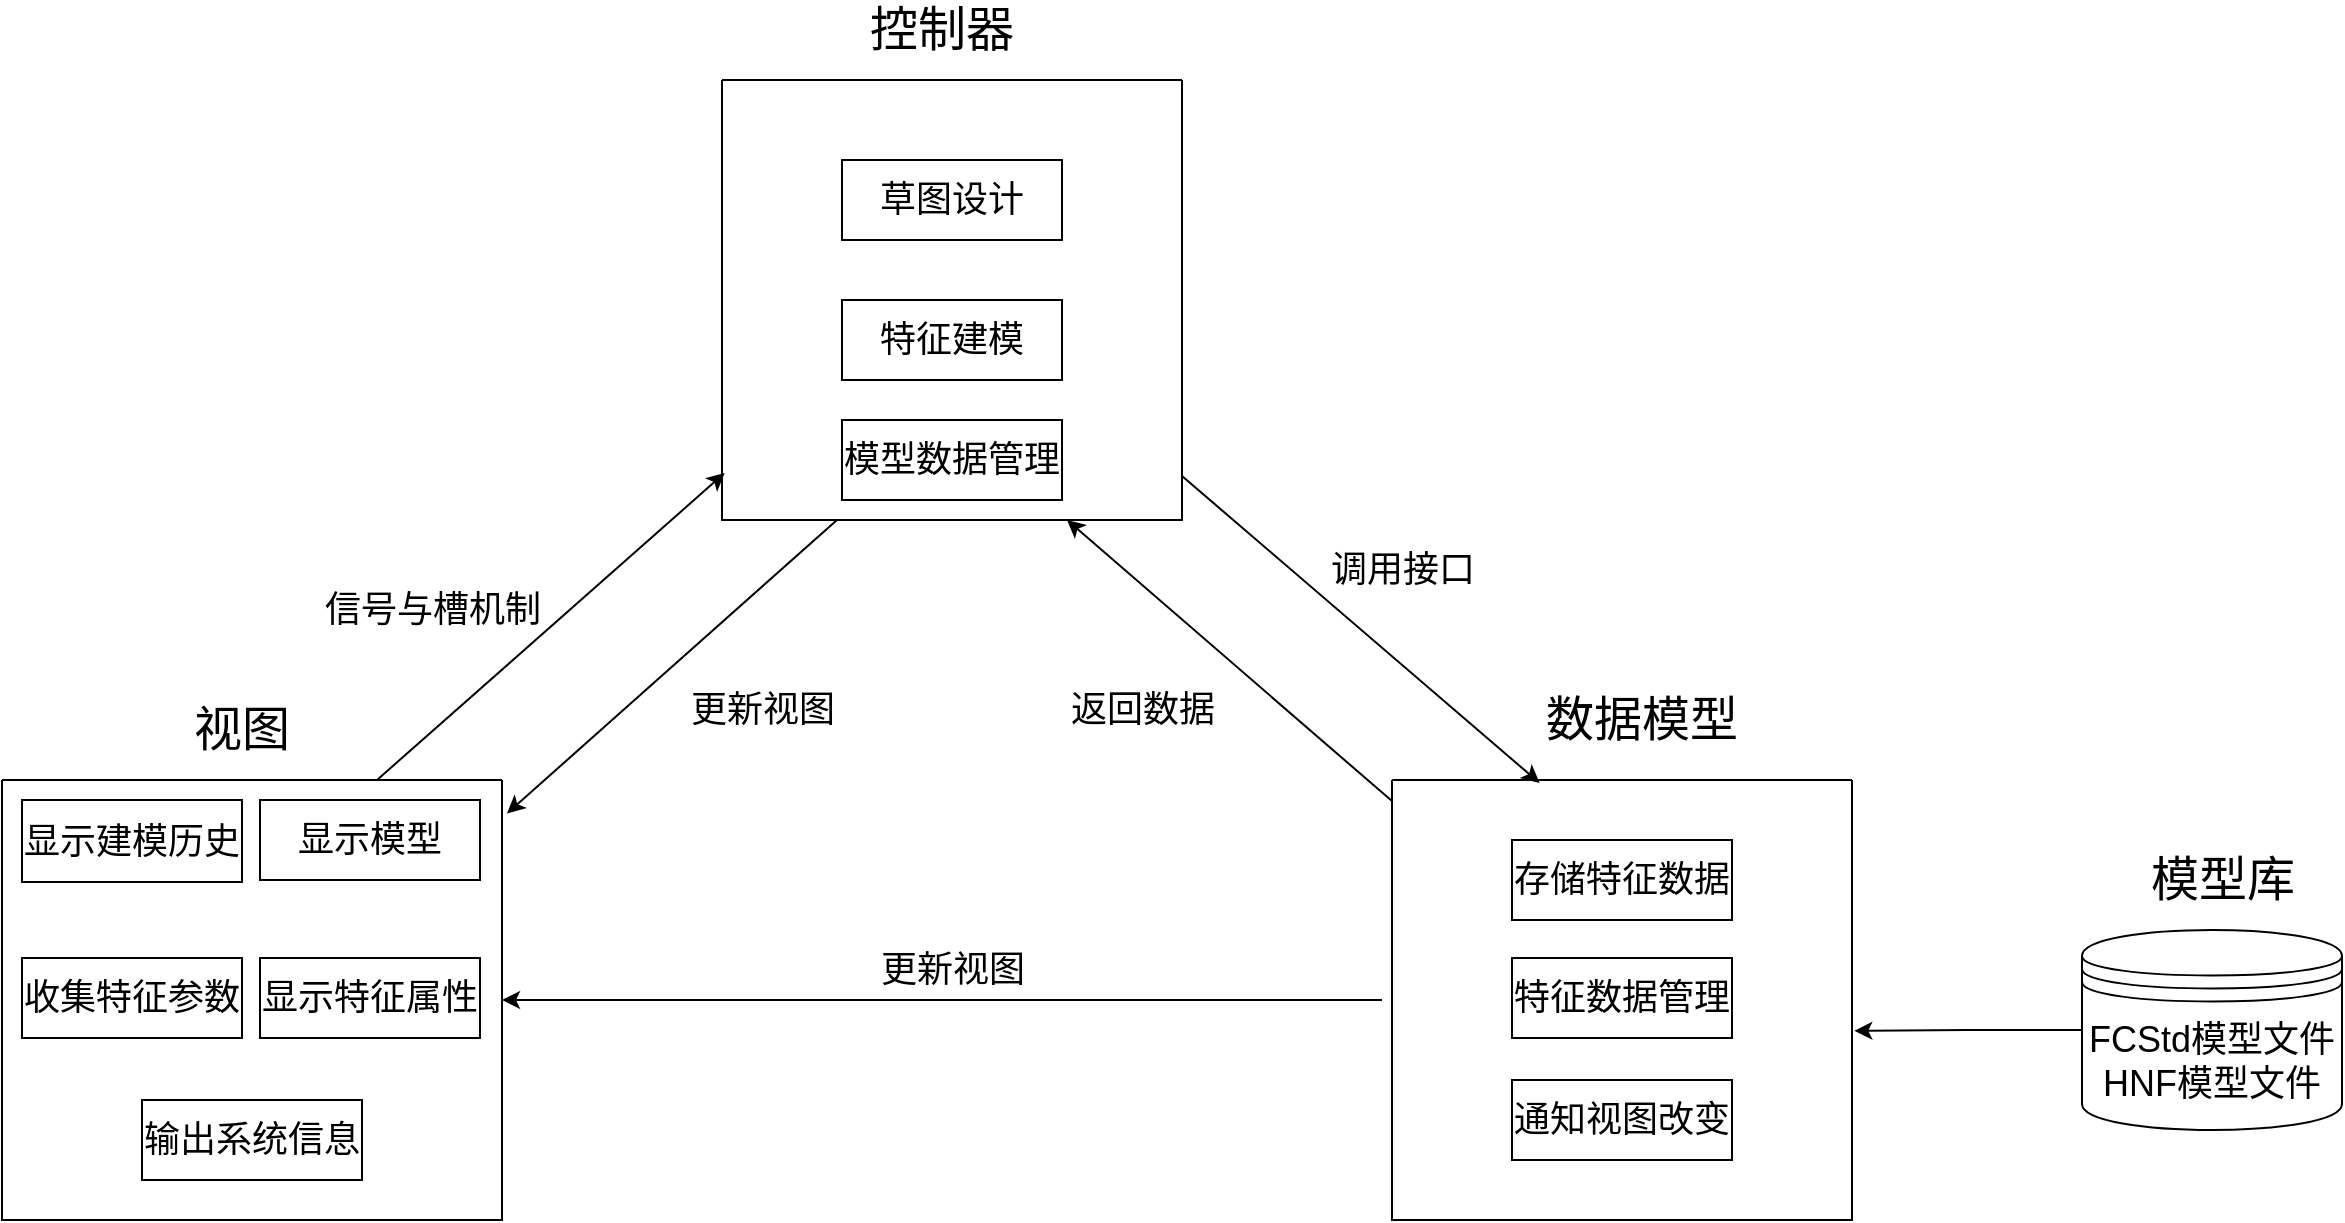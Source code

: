<mxfile version="22.1.17" type="github">
  <diagram name="第 1 页" id="LMd2DpSJEFVsrjbIGxg2">
    <mxGraphModel dx="1960" dy="882" grid="1" gridSize="10" guides="1" tooltips="1" connect="1" arrows="1" fold="1" page="1" pageScale="1" pageWidth="827" pageHeight="1169" math="0" shadow="0">
      <root>
        <mxCell id="0" />
        <mxCell id="1" parent="0" />
        <mxCell id="hN1apAOHyRYEp1gFw4yL-1" value="&lt;font style=&quot;font-size: 24px;&quot;&gt;视图&lt;/font&gt;" style="text;html=1;strokeColor=none;fillColor=none;align=center;verticalAlign=middle;whiteSpace=wrap;rounded=0;" vertex="1" parent="1">
          <mxGeometry x="320" y="1040" width="60" height="30" as="geometry" />
        </mxCell>
        <mxCell id="hN1apAOHyRYEp1gFw4yL-2" value="&lt;font style=&quot;font-size: 24px;&quot;&gt;数据模型&lt;/font&gt;" style="text;html=1;strokeColor=none;fillColor=none;align=center;verticalAlign=middle;whiteSpace=wrap;rounded=0;" vertex="1" parent="1">
          <mxGeometry x="990" y="1035" width="120" height="30" as="geometry" />
        </mxCell>
        <mxCell id="hN1apAOHyRYEp1gFw4yL-3" value="&lt;font style=&quot;font-size: 24px;&quot;&gt;控制器&lt;/font&gt;" style="text;html=1;strokeColor=none;fillColor=none;align=center;verticalAlign=middle;whiteSpace=wrap;rounded=0;" vertex="1" parent="1">
          <mxGeometry x="660" y="690" width="80" height="30" as="geometry" />
        </mxCell>
        <mxCell id="hN1apAOHyRYEp1gFw4yL-4" value="&lt;font style=&quot;font-size: 18px;&quot;&gt;FCStd模型文件&lt;br&gt;HNF模型文件&lt;/font&gt;" style="shape=datastore;whiteSpace=wrap;html=1;" vertex="1" parent="1">
          <mxGeometry x="1270" y="1155" width="130" height="100" as="geometry" />
        </mxCell>
        <mxCell id="hN1apAOHyRYEp1gFw4yL-5" value="&lt;font style=&quot;font-size: 24px;&quot;&gt;模型库&lt;/font&gt;" style="text;html=1;align=center;verticalAlign=middle;resizable=0;points=[];autosize=1;strokeColor=none;fillColor=none;" vertex="1" parent="1">
          <mxGeometry x="1290" y="1110" width="100" height="40" as="geometry" />
        </mxCell>
        <mxCell id="hN1apAOHyRYEp1gFw4yL-6" value="&lt;font style=&quot;font-size: 18px;&quot;&gt;更新视图&lt;/font&gt;" style="text;html=1;align=center;verticalAlign=middle;resizable=0;points=[];autosize=1;strokeColor=none;fillColor=none;" vertex="1" parent="1">
          <mxGeometry x="560" y="1025" width="100" height="40" as="geometry" />
        </mxCell>
        <mxCell id="hN1apAOHyRYEp1gFw4yL-7" value="&lt;font style=&quot;font-size: 18px;&quot;&gt;信号与槽机制&lt;/font&gt;" style="text;html=1;align=center;verticalAlign=middle;resizable=0;points=[];autosize=1;strokeColor=none;fillColor=none;" vertex="1" parent="1">
          <mxGeometry x="380" y="975" width="130" height="40" as="geometry" />
        </mxCell>
        <mxCell id="hN1apAOHyRYEp1gFw4yL-8" value="&lt;font style=&quot;font-size: 18px;&quot;&gt;更新视图&lt;/font&gt;" style="text;html=1;align=center;verticalAlign=middle;resizable=0;points=[];autosize=1;strokeColor=none;fillColor=none;" vertex="1" parent="1">
          <mxGeometry x="655" y="1155" width="100" height="40" as="geometry" />
        </mxCell>
        <mxCell id="hN1apAOHyRYEp1gFw4yL-9" value="&lt;font style=&quot;font-size: 18px;&quot;&gt;调用接口&lt;/font&gt;" style="text;html=1;align=center;verticalAlign=middle;resizable=0;points=[];autosize=1;strokeColor=none;fillColor=none;" vertex="1" parent="1">
          <mxGeometry x="880" y="955" width="100" height="40" as="geometry" />
        </mxCell>
        <mxCell id="hN1apAOHyRYEp1gFw4yL-10" value="&lt;font style=&quot;font-size: 18px;&quot;&gt;返回数据&lt;/font&gt;" style="text;html=1;align=center;verticalAlign=middle;resizable=0;points=[];autosize=1;strokeColor=none;fillColor=none;" vertex="1" parent="1">
          <mxGeometry x="750" y="1025" width="100" height="40" as="geometry" />
        </mxCell>
        <mxCell id="hN1apAOHyRYEp1gFw4yL-11" value="" style="swimlane;startSize=0;" vertex="1" parent="1">
          <mxGeometry x="230" y="1080" width="250" height="220" as="geometry">
            <mxRectangle x="70" y="400" width="50" height="40" as="alternateBounds" />
          </mxGeometry>
        </mxCell>
        <mxCell id="hN1apAOHyRYEp1gFw4yL-12" value="&lt;font style=&quot;font-size: 18px;&quot;&gt;显示模型&lt;/font&gt;" style="rounded=0;whiteSpace=wrap;html=1;" vertex="1" parent="hN1apAOHyRYEp1gFw4yL-11">
          <mxGeometry x="129" y="10" width="110" height="40" as="geometry" />
        </mxCell>
        <mxCell id="hN1apAOHyRYEp1gFw4yL-13" value="&lt;font style=&quot;font-size: 18px;&quot;&gt;显示建模历史&lt;/font&gt;" style="rounded=0;whiteSpace=wrap;html=1;" vertex="1" parent="hN1apAOHyRYEp1gFw4yL-11">
          <mxGeometry x="10" y="10" width="110" height="41" as="geometry" />
        </mxCell>
        <mxCell id="hN1apAOHyRYEp1gFw4yL-14" value="&lt;font style=&quot;font-size: 18px;&quot;&gt;收集特征参数&lt;/font&gt;" style="rounded=0;whiteSpace=wrap;html=1;" vertex="1" parent="hN1apAOHyRYEp1gFw4yL-11">
          <mxGeometry x="10" y="89" width="110" height="40" as="geometry" />
        </mxCell>
        <mxCell id="hN1apAOHyRYEp1gFw4yL-15" value="&lt;font style=&quot;font-size: 18px;&quot;&gt;显示特征属性&lt;/font&gt;" style="rounded=0;whiteSpace=wrap;html=1;" vertex="1" parent="hN1apAOHyRYEp1gFw4yL-11">
          <mxGeometry x="129" y="89" width="110" height="40" as="geometry" />
        </mxCell>
        <mxCell id="hN1apAOHyRYEp1gFw4yL-16" value="&lt;font style=&quot;font-size: 18px;&quot;&gt;输出系统信息&lt;/font&gt;" style="rounded=0;whiteSpace=wrap;html=1;" vertex="1" parent="hN1apAOHyRYEp1gFw4yL-11">
          <mxGeometry x="70" y="160" width="110" height="40" as="geometry" />
        </mxCell>
        <mxCell id="hN1apAOHyRYEp1gFw4yL-17" value="" style="swimlane;startSize=0;" vertex="1" parent="1">
          <mxGeometry x="925" y="1080" width="230" height="220" as="geometry">
            <mxRectangle x="70" y="400" width="50" height="40" as="alternateBounds" />
          </mxGeometry>
        </mxCell>
        <mxCell id="hN1apAOHyRYEp1gFw4yL-18" value="&lt;font style=&quot;font-size: 18px;&quot;&gt;存储特征数据&lt;/font&gt;" style="rounded=0;whiteSpace=wrap;html=1;" vertex="1" parent="hN1apAOHyRYEp1gFw4yL-17">
          <mxGeometry x="60" y="30" width="110" height="40" as="geometry" />
        </mxCell>
        <mxCell id="hN1apAOHyRYEp1gFw4yL-19" value="&lt;font style=&quot;font-size: 18px;&quot;&gt;通知视图改变&lt;/font&gt;" style="rounded=0;whiteSpace=wrap;html=1;" vertex="1" parent="hN1apAOHyRYEp1gFw4yL-17">
          <mxGeometry x="60" y="150" width="110" height="40" as="geometry" />
        </mxCell>
        <mxCell id="hN1apAOHyRYEp1gFw4yL-20" value="&lt;font style=&quot;font-size: 18px;&quot;&gt;特征数据管理&lt;/font&gt;" style="rounded=0;whiteSpace=wrap;html=1;" vertex="1" parent="hN1apAOHyRYEp1gFw4yL-17">
          <mxGeometry x="60" y="89" width="110" height="40" as="geometry" />
        </mxCell>
        <mxCell id="hN1apAOHyRYEp1gFw4yL-21" value="" style="swimlane;startSize=0;" vertex="1" parent="1">
          <mxGeometry x="590" y="730" width="230" height="220" as="geometry">
            <mxRectangle x="70" y="400" width="50" height="40" as="alternateBounds" />
          </mxGeometry>
        </mxCell>
        <mxCell id="hN1apAOHyRYEp1gFw4yL-22" value="&lt;font style=&quot;font-size: 18px;&quot;&gt;草图设计&lt;/font&gt;" style="rounded=0;whiteSpace=wrap;html=1;" vertex="1" parent="hN1apAOHyRYEp1gFw4yL-21">
          <mxGeometry x="60" y="40" width="110" height="40" as="geometry" />
        </mxCell>
        <mxCell id="hN1apAOHyRYEp1gFw4yL-23" value="&lt;font style=&quot;font-size: 18px;&quot;&gt;特征建模&lt;/font&gt;" style="rounded=0;whiteSpace=wrap;html=1;" vertex="1" parent="hN1apAOHyRYEp1gFw4yL-21">
          <mxGeometry x="60" y="110" width="110" height="40" as="geometry" />
        </mxCell>
        <mxCell id="hN1apAOHyRYEp1gFw4yL-24" value="&lt;font style=&quot;font-size: 18px;&quot;&gt;模型数据管理&lt;/font&gt;" style="rounded=0;whiteSpace=wrap;html=1;" vertex="1" parent="hN1apAOHyRYEp1gFw4yL-21">
          <mxGeometry x="60" y="170" width="110" height="40" as="geometry" />
        </mxCell>
        <mxCell id="hN1apAOHyRYEp1gFw4yL-25" value="" style="endArrow=classic;html=1;rounded=0;exitX=0.75;exitY=0;exitDx=0;exitDy=0;entryX=0.006;entryY=0.893;entryDx=0;entryDy=0;entryPerimeter=0;" edge="1" parent="1" source="hN1apAOHyRYEp1gFw4yL-11" target="hN1apAOHyRYEp1gFw4yL-21">
          <mxGeometry width="50" height="50" relative="1" as="geometry">
            <mxPoint x="430" y="1000" as="sourcePoint" />
            <mxPoint x="480" y="950" as="targetPoint" />
          </mxGeometry>
        </mxCell>
        <mxCell id="hN1apAOHyRYEp1gFw4yL-26" value="" style="endArrow=classic;html=1;rounded=0;exitX=0.25;exitY=1;exitDx=0;exitDy=0;entryX=1.01;entryY=0.076;entryDx=0;entryDy=0;entryPerimeter=0;" edge="1" parent="1" source="hN1apAOHyRYEp1gFw4yL-21" target="hN1apAOHyRYEp1gFw4yL-11">
          <mxGeometry width="50" height="50" relative="1" as="geometry">
            <mxPoint x="620" y="1060" as="sourcePoint" />
            <mxPoint x="670" y="1010" as="targetPoint" />
          </mxGeometry>
        </mxCell>
        <mxCell id="hN1apAOHyRYEp1gFw4yL-27" value="" style="endArrow=classic;html=1;rounded=0;entryX=0.321;entryY=0.007;entryDx=0;entryDy=0;entryPerimeter=0;" edge="1" parent="1" target="hN1apAOHyRYEp1gFw4yL-17">
          <mxGeometry width="50" height="50" relative="1" as="geometry">
            <mxPoint x="820" y="928" as="sourcePoint" />
            <mxPoint x="1150" y="1000" as="targetPoint" />
          </mxGeometry>
        </mxCell>
        <mxCell id="hN1apAOHyRYEp1gFw4yL-28" value="" style="endArrow=classic;html=1;rounded=0;entryX=0.75;entryY=1;entryDx=0;entryDy=0;" edge="1" parent="1" source="hN1apAOHyRYEp1gFw4yL-17" target="hN1apAOHyRYEp1gFw4yL-21">
          <mxGeometry width="50" height="50" relative="1" as="geometry">
            <mxPoint x="770" y="1100" as="sourcePoint" />
            <mxPoint x="820" y="1050" as="targetPoint" />
          </mxGeometry>
        </mxCell>
        <mxCell id="hN1apAOHyRYEp1gFw4yL-29" value="" style="endArrow=classic;html=1;rounded=0;entryX=1;entryY=0.5;entryDx=0;entryDy=0;" edge="1" parent="1" target="hN1apAOHyRYEp1gFw4yL-11">
          <mxGeometry width="50" height="50" relative="1" as="geometry">
            <mxPoint x="920" y="1190" as="sourcePoint" />
            <mxPoint x="740" y="1110" as="targetPoint" />
          </mxGeometry>
        </mxCell>
        <mxCell id="hN1apAOHyRYEp1gFw4yL-30" style="edgeStyle=orthogonalEdgeStyle;rounded=0;orthogonalLoop=1;jettySize=auto;html=1;entryX=1.005;entryY=0.57;entryDx=0;entryDy=0;entryPerimeter=0;" edge="1" parent="1" source="hN1apAOHyRYEp1gFw4yL-4" target="hN1apAOHyRYEp1gFw4yL-17">
          <mxGeometry relative="1" as="geometry" />
        </mxCell>
      </root>
    </mxGraphModel>
  </diagram>
</mxfile>
